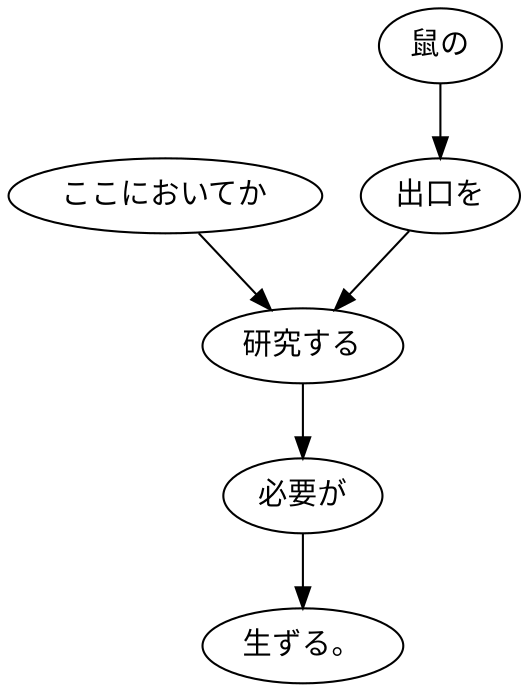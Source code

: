 digraph graph3235 {
	node0 [label="ここにおいてか"];
	node1 [label="鼠の"];
	node2 [label="出口を"];
	node3 [label="研究する"];
	node4 [label="必要が"];
	node5 [label="生ずる。"];
	node0 -> node3;
	node1 -> node2;
	node2 -> node3;
	node3 -> node4;
	node4 -> node5;
}
